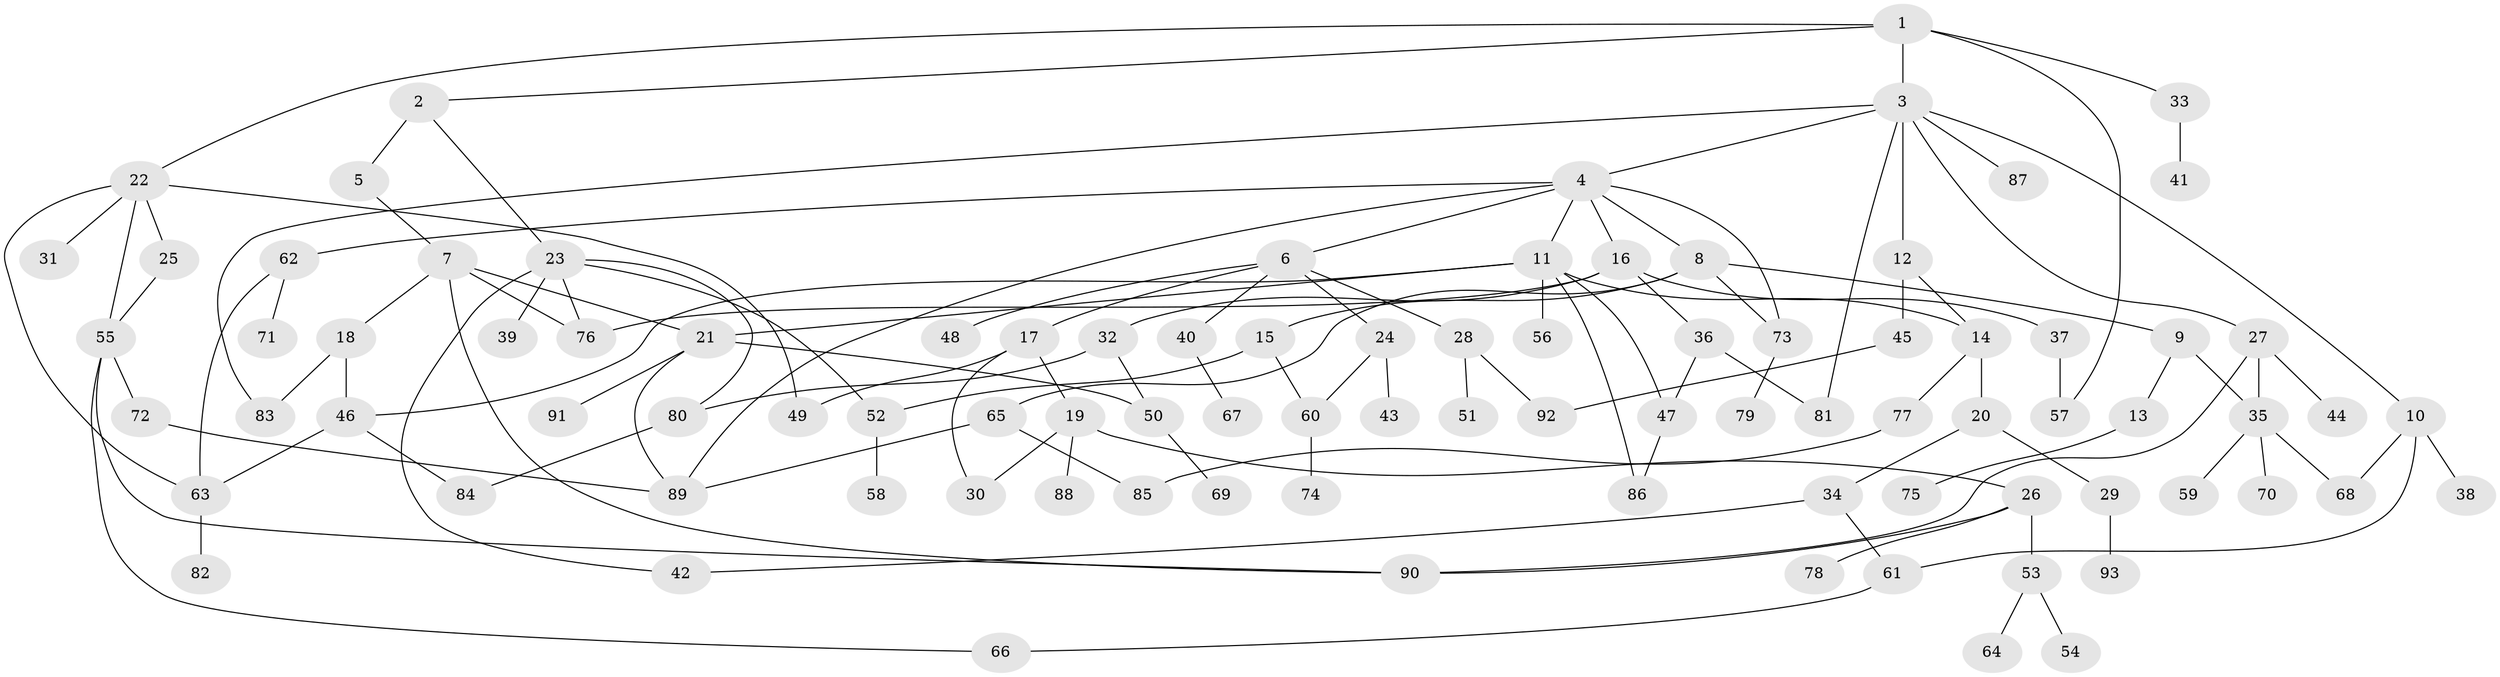 // Generated by graph-tools (version 1.1) at 2025/10/02/27/25 16:10:55]
// undirected, 93 vertices, 126 edges
graph export_dot {
graph [start="1"]
  node [color=gray90,style=filled];
  1;
  2;
  3;
  4;
  5;
  6;
  7;
  8;
  9;
  10;
  11;
  12;
  13;
  14;
  15;
  16;
  17;
  18;
  19;
  20;
  21;
  22;
  23;
  24;
  25;
  26;
  27;
  28;
  29;
  30;
  31;
  32;
  33;
  34;
  35;
  36;
  37;
  38;
  39;
  40;
  41;
  42;
  43;
  44;
  45;
  46;
  47;
  48;
  49;
  50;
  51;
  52;
  53;
  54;
  55;
  56;
  57;
  58;
  59;
  60;
  61;
  62;
  63;
  64;
  65;
  66;
  67;
  68;
  69;
  70;
  71;
  72;
  73;
  74;
  75;
  76;
  77;
  78;
  79;
  80;
  81;
  82;
  83;
  84;
  85;
  86;
  87;
  88;
  89;
  90;
  91;
  92;
  93;
  1 -- 2;
  1 -- 3;
  1 -- 22;
  1 -- 33;
  1 -- 57;
  2 -- 5;
  2 -- 23;
  3 -- 4;
  3 -- 10;
  3 -- 12;
  3 -- 27;
  3 -- 87;
  3 -- 81;
  3 -- 83;
  4 -- 6;
  4 -- 8;
  4 -- 11;
  4 -- 16;
  4 -- 62;
  4 -- 73;
  4 -- 89;
  5 -- 7;
  6 -- 17;
  6 -- 24;
  6 -- 28;
  6 -- 40;
  6 -- 48;
  7 -- 18;
  7 -- 76;
  7 -- 21;
  7 -- 90;
  8 -- 9;
  8 -- 15;
  8 -- 65;
  8 -- 73;
  9 -- 13;
  9 -- 35;
  10 -- 38;
  10 -- 61;
  10 -- 68;
  11 -- 21;
  11 -- 46;
  11 -- 47;
  11 -- 56;
  11 -- 86;
  11 -- 14;
  12 -- 14;
  12 -- 45;
  13 -- 75;
  14 -- 20;
  14 -- 77;
  15 -- 60;
  15 -- 52;
  16 -- 32;
  16 -- 36;
  16 -- 37;
  16 -- 76;
  17 -- 19;
  17 -- 30;
  17 -- 49;
  18 -- 83;
  18 -- 46;
  19 -- 26;
  19 -- 88;
  19 -- 30;
  20 -- 29;
  20 -- 34;
  21 -- 50;
  21 -- 91;
  21 -- 89;
  22 -- 25;
  22 -- 31;
  22 -- 55;
  22 -- 63;
  22 -- 49;
  23 -- 39;
  23 -- 52;
  23 -- 80;
  23 -- 42;
  23 -- 76;
  24 -- 43;
  24 -- 60;
  25 -- 55;
  26 -- 53;
  26 -- 78;
  26 -- 90;
  27 -- 35;
  27 -- 44;
  27 -- 90;
  28 -- 51;
  28 -- 92;
  29 -- 93;
  32 -- 80;
  32 -- 50;
  33 -- 41;
  34 -- 42;
  34 -- 61;
  35 -- 59;
  35 -- 70;
  35 -- 68;
  36 -- 81;
  36 -- 47;
  37 -- 57;
  40 -- 67;
  45 -- 92;
  46 -- 84;
  46 -- 63;
  47 -- 86;
  50 -- 69;
  52 -- 58;
  53 -- 54;
  53 -- 64;
  55 -- 66;
  55 -- 72;
  55 -- 90;
  60 -- 74;
  61 -- 66;
  62 -- 71;
  62 -- 63;
  63 -- 82;
  65 -- 89;
  65 -- 85;
  72 -- 89;
  73 -- 79;
  77 -- 85;
  80 -- 84;
}
